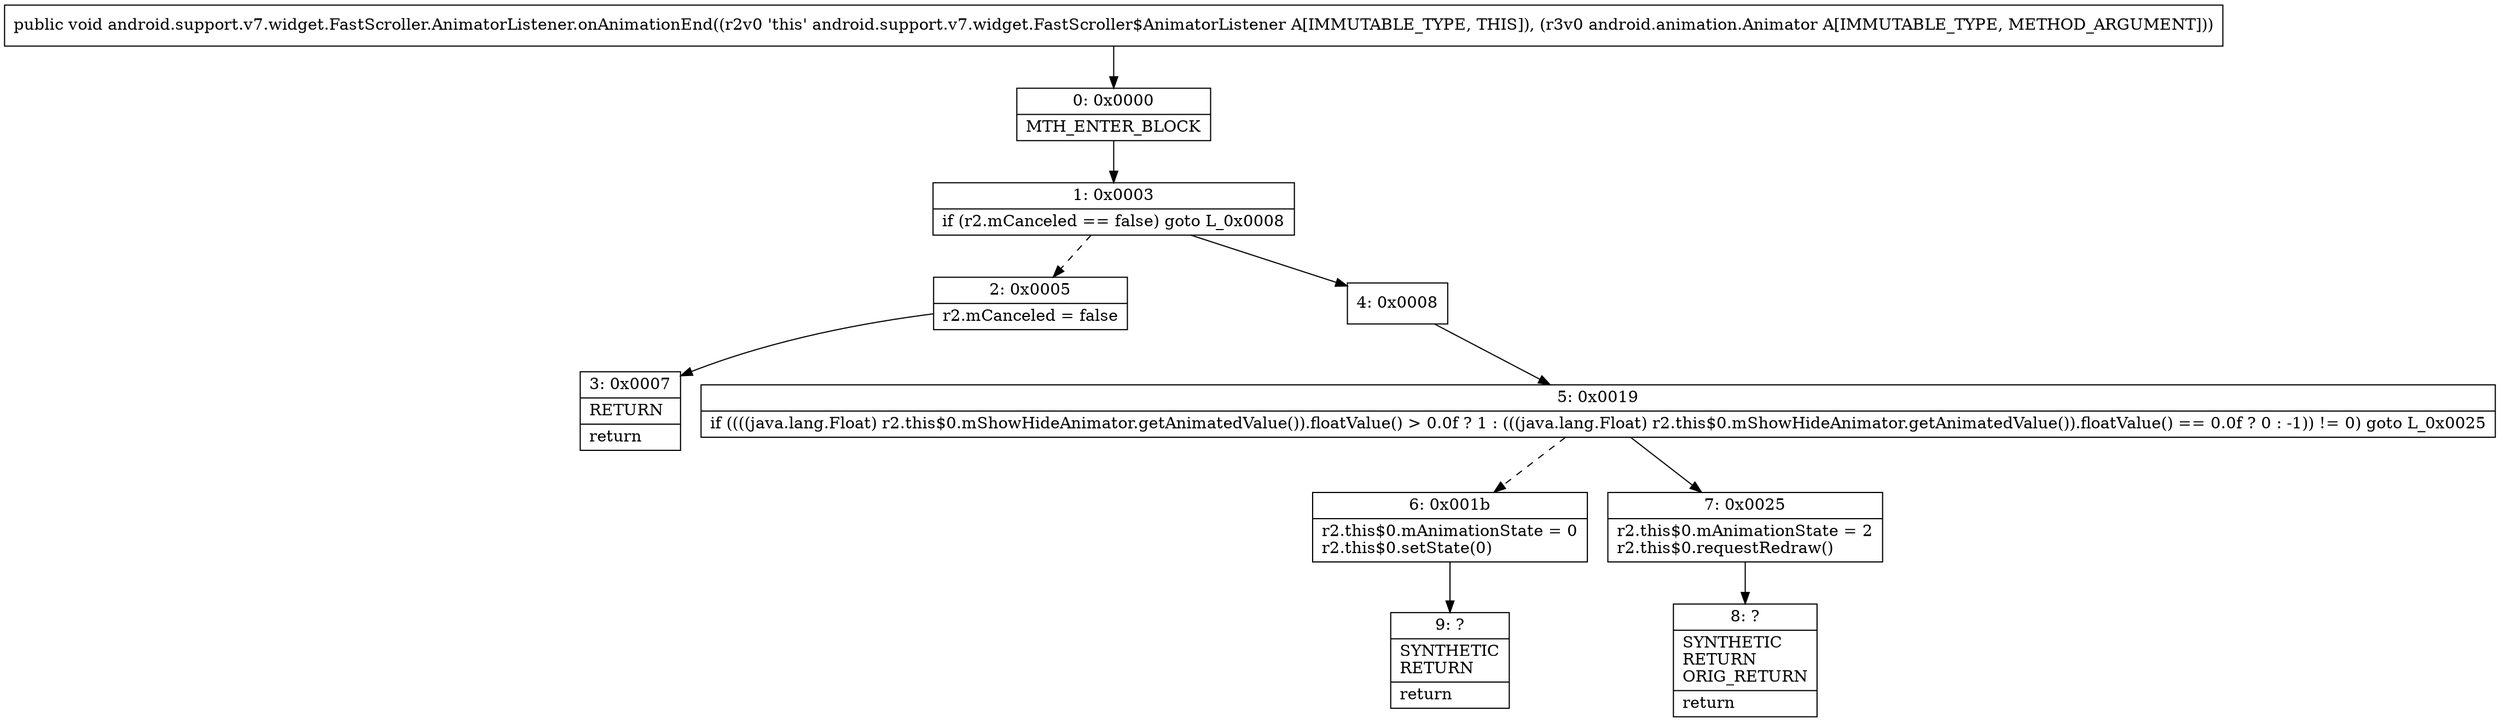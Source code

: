 digraph "CFG forandroid.support.v7.widget.FastScroller.AnimatorListener.onAnimationEnd(Landroid\/animation\/Animator;)V" {
Node_0 [shape=record,label="{0\:\ 0x0000|MTH_ENTER_BLOCK\l}"];
Node_1 [shape=record,label="{1\:\ 0x0003|if (r2.mCanceled == false) goto L_0x0008\l}"];
Node_2 [shape=record,label="{2\:\ 0x0005|r2.mCanceled = false\l}"];
Node_3 [shape=record,label="{3\:\ 0x0007|RETURN\l|return\l}"];
Node_4 [shape=record,label="{4\:\ 0x0008}"];
Node_5 [shape=record,label="{5\:\ 0x0019|if ((((java.lang.Float) r2.this$0.mShowHideAnimator.getAnimatedValue()).floatValue() \> 0.0f ? 1 : (((java.lang.Float) r2.this$0.mShowHideAnimator.getAnimatedValue()).floatValue() == 0.0f ? 0 : \-1)) != 0) goto L_0x0025\l}"];
Node_6 [shape=record,label="{6\:\ 0x001b|r2.this$0.mAnimationState = 0\lr2.this$0.setState(0)\l}"];
Node_7 [shape=record,label="{7\:\ 0x0025|r2.this$0.mAnimationState = 2\lr2.this$0.requestRedraw()\l}"];
Node_8 [shape=record,label="{8\:\ ?|SYNTHETIC\lRETURN\lORIG_RETURN\l|return\l}"];
Node_9 [shape=record,label="{9\:\ ?|SYNTHETIC\lRETURN\l|return\l}"];
MethodNode[shape=record,label="{public void android.support.v7.widget.FastScroller.AnimatorListener.onAnimationEnd((r2v0 'this' android.support.v7.widget.FastScroller$AnimatorListener A[IMMUTABLE_TYPE, THIS]), (r3v0 android.animation.Animator A[IMMUTABLE_TYPE, METHOD_ARGUMENT])) }"];
MethodNode -> Node_0;
Node_0 -> Node_1;
Node_1 -> Node_2[style=dashed];
Node_1 -> Node_4;
Node_2 -> Node_3;
Node_4 -> Node_5;
Node_5 -> Node_6[style=dashed];
Node_5 -> Node_7;
Node_6 -> Node_9;
Node_7 -> Node_8;
}

